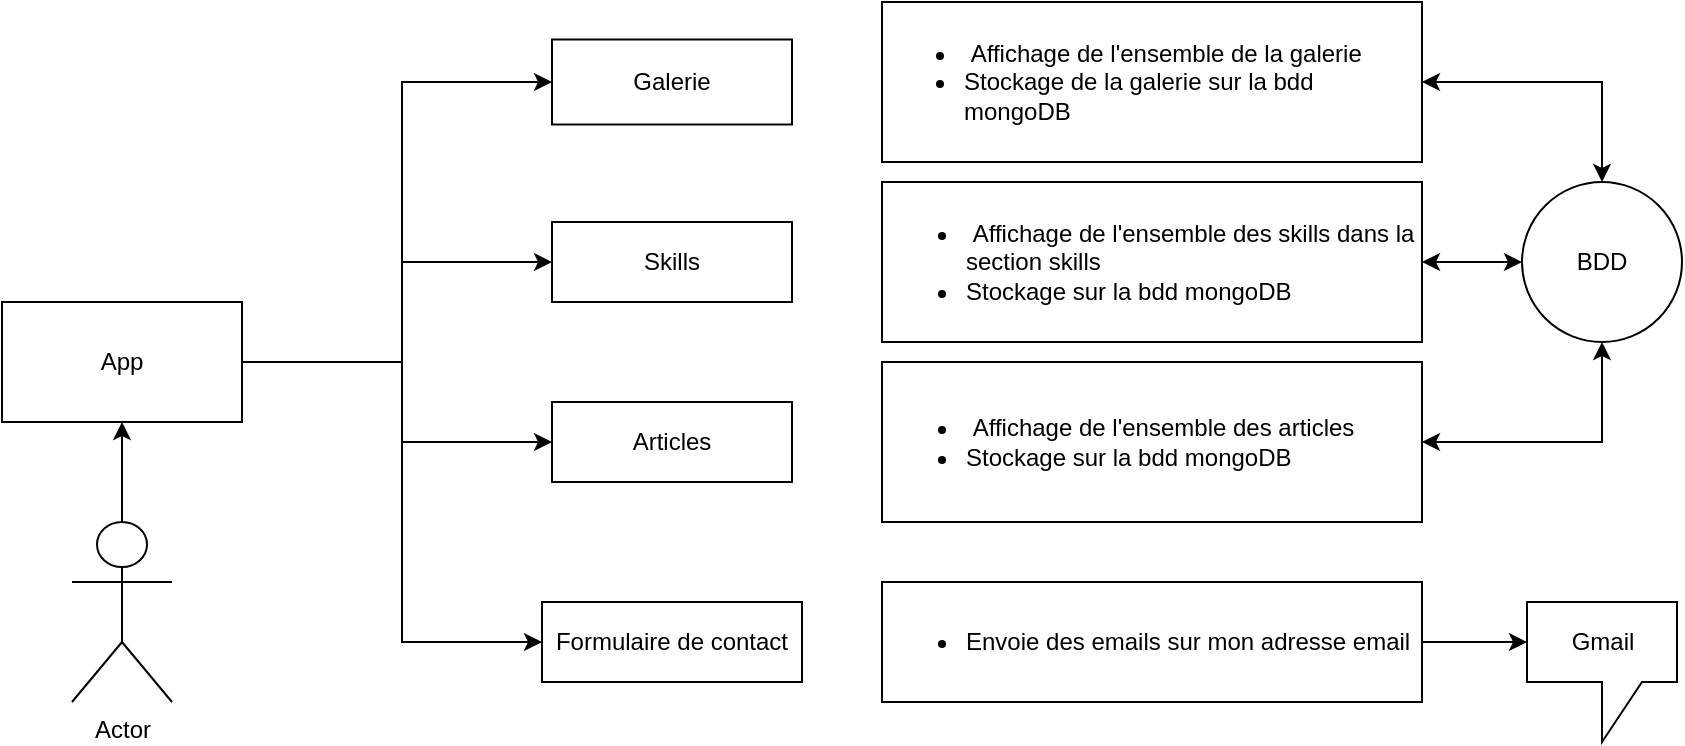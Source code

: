 <mxfile version="21.7.5" type="github">
  <diagram id="C5RBs43oDa-KdzZeNtuy" name="Page-1">
    <mxGraphModel dx="2261" dy="768" grid="1" gridSize="10" guides="1" tooltips="1" connect="1" arrows="1" fold="1" page="1" pageScale="1" pageWidth="827" pageHeight="1169" math="0" shadow="0">
      <root>
        <mxCell id="WIyWlLk6GJQsqaUBKTNV-0" />
        <mxCell id="WIyWlLk6GJQsqaUBKTNV-1" parent="WIyWlLk6GJQsqaUBKTNV-0" />
        <mxCell id="oGa_L7HZfeza9cLaxoq9-0" value="App" style="rounded=0;whiteSpace=wrap;html=1;" vertex="1" parent="WIyWlLk6GJQsqaUBKTNV-1">
          <mxGeometry x="-40" y="190" width="120" height="60" as="geometry" />
        </mxCell>
        <mxCell id="oGa_L7HZfeza9cLaxoq9-1" value="Galerie" style="rounded=0;whiteSpace=wrap;html=1;" vertex="1" parent="WIyWlLk6GJQsqaUBKTNV-1">
          <mxGeometry x="235" y="58.75" width="120" height="42.5" as="geometry" />
        </mxCell>
        <mxCell id="oGa_L7HZfeza9cLaxoq9-2" value="&lt;ul&gt;&lt;li&gt;&amp;nbsp;Affichage de l&#39;ensemble des skills dans la section skills&lt;/li&gt;&lt;li style=&quot;&quot;&gt;Stockage sur la bdd mongoDB&lt;/li&gt;&lt;/ul&gt;" style="rounded=0;whiteSpace=wrap;html=1;align=left;" vertex="1" parent="WIyWlLk6GJQsqaUBKTNV-1">
          <mxGeometry x="400" y="130" width="270" height="80" as="geometry" />
        </mxCell>
        <mxCell id="oGa_L7HZfeza9cLaxoq9-3" value="Formulaire de contact" style="rounded=0;whiteSpace=wrap;html=1;" vertex="1" parent="WIyWlLk6GJQsqaUBKTNV-1">
          <mxGeometry x="230" y="340" width="130" height="40" as="geometry" />
        </mxCell>
        <mxCell id="oGa_L7HZfeza9cLaxoq9-4" value="&lt;ul&gt;&lt;li&gt;Envoie des emails sur mon adresse email&lt;/li&gt;&lt;/ul&gt;" style="rounded=0;whiteSpace=wrap;html=1;align=left;" vertex="1" parent="WIyWlLk6GJQsqaUBKTNV-1">
          <mxGeometry x="400" y="330" width="270" height="60" as="geometry" />
        </mxCell>
        <mxCell id="oGa_L7HZfeza9cLaxoq9-5" value="Skills" style="rounded=0;whiteSpace=wrap;html=1;" vertex="1" parent="WIyWlLk6GJQsqaUBKTNV-1">
          <mxGeometry x="235" y="150" width="120" height="40" as="geometry" />
        </mxCell>
        <mxCell id="oGa_L7HZfeza9cLaxoq9-6" value="&lt;ul&gt;&lt;li style=&quot;text-align: left;&quot;&gt;&amp;nbsp;Affichage de l&#39;ensemble de la galerie&lt;/li&gt;&lt;li style=&quot;text-align: left;&quot;&gt;Stockage de la galerie sur la bdd mongoDB&lt;/li&gt;&lt;/ul&gt;" style="rounded=0;whiteSpace=wrap;html=1;" vertex="1" parent="WIyWlLk6GJQsqaUBKTNV-1">
          <mxGeometry x="400" y="40" width="270" height="80" as="geometry" />
        </mxCell>
        <mxCell id="oGa_L7HZfeza9cLaxoq9-8" value="&lt;ul&gt;&lt;li&gt;&amp;nbsp;Affichage de l&#39;ensemble des articles&lt;/li&gt;&lt;li style=&quot;&quot;&gt;Stockage sur la bdd mongoDB&lt;/li&gt;&lt;/ul&gt;" style="rounded=0;whiteSpace=wrap;html=1;align=left;" vertex="1" parent="WIyWlLk6GJQsqaUBKTNV-1">
          <mxGeometry x="400" y="220" width="270" height="80" as="geometry" />
        </mxCell>
        <mxCell id="oGa_L7HZfeza9cLaxoq9-9" value="Articles" style="rounded=0;whiteSpace=wrap;html=1;" vertex="1" parent="WIyWlLk6GJQsqaUBKTNV-1">
          <mxGeometry x="235" y="240" width="120" height="40" as="geometry" />
        </mxCell>
        <mxCell id="oGa_L7HZfeza9cLaxoq9-10" value="BDD" style="ellipse;whiteSpace=wrap;html=1;aspect=fixed;" vertex="1" parent="WIyWlLk6GJQsqaUBKTNV-1">
          <mxGeometry x="720" y="130" width="80" height="80" as="geometry" />
        </mxCell>
        <mxCell id="oGa_L7HZfeza9cLaxoq9-11" value="" style="endArrow=classic;startArrow=classic;html=1;rounded=0;entryX=0;entryY=0.5;entryDx=0;entryDy=0;exitX=1;exitY=0.5;exitDx=0;exitDy=0;" edge="1" parent="WIyWlLk6GJQsqaUBKTNV-1" source="oGa_L7HZfeza9cLaxoq9-2" target="oGa_L7HZfeza9cLaxoq9-10">
          <mxGeometry width="50" height="50" relative="1" as="geometry">
            <mxPoint x="390" y="250" as="sourcePoint" />
            <mxPoint x="440" y="200" as="targetPoint" />
          </mxGeometry>
        </mxCell>
        <mxCell id="oGa_L7HZfeza9cLaxoq9-12" value="" style="endArrow=classic;startArrow=classic;html=1;rounded=0;entryX=0.5;entryY=0;entryDx=0;entryDy=0;exitX=1;exitY=0.5;exitDx=0;exitDy=0;" edge="1" parent="WIyWlLk6GJQsqaUBKTNV-1" source="oGa_L7HZfeza9cLaxoq9-6" target="oGa_L7HZfeza9cLaxoq9-10">
          <mxGeometry width="50" height="50" relative="1" as="geometry">
            <mxPoint x="700" y="90" as="sourcePoint" />
            <mxPoint x="750" y="40" as="targetPoint" />
            <Array as="points">
              <mxPoint x="760" y="80" />
            </Array>
          </mxGeometry>
        </mxCell>
        <mxCell id="oGa_L7HZfeza9cLaxoq9-13" value="" style="endArrow=classic;startArrow=classic;html=1;rounded=0;entryX=0.5;entryY=1;entryDx=0;entryDy=0;exitX=1;exitY=0.5;exitDx=0;exitDy=0;" edge="1" parent="WIyWlLk6GJQsqaUBKTNV-1" source="oGa_L7HZfeza9cLaxoq9-8" target="oGa_L7HZfeza9cLaxoq9-10">
          <mxGeometry width="50" height="50" relative="1" as="geometry">
            <mxPoint x="390" y="250" as="sourcePoint" />
            <mxPoint x="440" y="200" as="targetPoint" />
            <Array as="points">
              <mxPoint x="760" y="260" />
            </Array>
          </mxGeometry>
        </mxCell>
        <mxCell id="oGa_L7HZfeza9cLaxoq9-14" value="Actor" style="shape=umlActor;verticalLabelPosition=bottom;verticalAlign=top;html=1;outlineConnect=0;" vertex="1" parent="WIyWlLk6GJQsqaUBKTNV-1">
          <mxGeometry x="-5" y="300" width="50" height="90" as="geometry" />
        </mxCell>
        <mxCell id="oGa_L7HZfeza9cLaxoq9-16" value="" style="endArrow=classic;html=1;rounded=0;entryX=0.5;entryY=1;entryDx=0;entryDy=0;" edge="1" parent="WIyWlLk6GJQsqaUBKTNV-1" target="oGa_L7HZfeza9cLaxoq9-0">
          <mxGeometry width="50" height="50" relative="1" as="geometry">
            <mxPoint x="20" y="300" as="sourcePoint" />
            <mxPoint x="370" y="230" as="targetPoint" />
          </mxGeometry>
        </mxCell>
        <mxCell id="oGa_L7HZfeza9cLaxoq9-17" value="" style="endArrow=classic;html=1;rounded=0;exitX=1;exitY=0.5;exitDx=0;exitDy=0;entryX=0;entryY=0.5;entryDx=0;entryDy=0;" edge="1" parent="WIyWlLk6GJQsqaUBKTNV-1" source="oGa_L7HZfeza9cLaxoq9-0" target="oGa_L7HZfeza9cLaxoq9-1">
          <mxGeometry width="50" height="50" relative="1" as="geometry">
            <mxPoint x="390" y="350" as="sourcePoint" />
            <mxPoint x="440" y="300" as="targetPoint" />
            <Array as="points">
              <mxPoint x="160" y="220" />
              <mxPoint x="160" y="80" />
            </Array>
          </mxGeometry>
        </mxCell>
        <mxCell id="oGa_L7HZfeza9cLaxoq9-18" value="" style="endArrow=classic;html=1;rounded=0;entryX=0;entryY=0.5;entryDx=0;entryDy=0;" edge="1" parent="WIyWlLk6GJQsqaUBKTNV-1" target="oGa_L7HZfeza9cLaxoq9-5">
          <mxGeometry width="50" height="50" relative="1" as="geometry">
            <mxPoint x="160" y="170" as="sourcePoint" />
            <mxPoint x="440" y="300" as="targetPoint" />
          </mxGeometry>
        </mxCell>
        <mxCell id="oGa_L7HZfeza9cLaxoq9-19" value="" style="endArrow=classic;html=1;rounded=0;entryX=0;entryY=0.5;entryDx=0;entryDy=0;" edge="1" parent="WIyWlLk6GJQsqaUBKTNV-1" target="oGa_L7HZfeza9cLaxoq9-3">
          <mxGeometry width="50" height="50" relative="1" as="geometry">
            <mxPoint x="160" y="220" as="sourcePoint" />
            <mxPoint x="440" y="300" as="targetPoint" />
            <Array as="points">
              <mxPoint x="160" y="360" />
            </Array>
          </mxGeometry>
        </mxCell>
        <mxCell id="oGa_L7HZfeza9cLaxoq9-20" value="" style="endArrow=classic;html=1;rounded=0;entryX=0;entryY=0.5;entryDx=0;entryDy=0;" edge="1" parent="WIyWlLk6GJQsqaUBKTNV-1" target="oGa_L7HZfeza9cLaxoq9-9">
          <mxGeometry width="50" height="50" relative="1" as="geometry">
            <mxPoint x="160" y="260" as="sourcePoint" />
            <mxPoint x="440" y="300" as="targetPoint" />
          </mxGeometry>
        </mxCell>
        <mxCell id="oGa_L7HZfeza9cLaxoq9-21" value="Gmail" style="shape=callout;whiteSpace=wrap;html=1;perimeter=calloutPerimeter;" vertex="1" parent="WIyWlLk6GJQsqaUBKTNV-1">
          <mxGeometry x="722.5" y="340" width="75" height="70" as="geometry" />
        </mxCell>
        <mxCell id="oGa_L7HZfeza9cLaxoq9-22" value="" style="endArrow=classic;html=1;rounded=0;entryX=0;entryY=0;entryDx=0;entryDy=20;entryPerimeter=0;" edge="1" parent="WIyWlLk6GJQsqaUBKTNV-1" target="oGa_L7HZfeza9cLaxoq9-21">
          <mxGeometry width="50" height="50" relative="1" as="geometry">
            <mxPoint x="670" y="360" as="sourcePoint" />
            <mxPoint x="440" y="300" as="targetPoint" />
          </mxGeometry>
        </mxCell>
      </root>
    </mxGraphModel>
  </diagram>
</mxfile>
